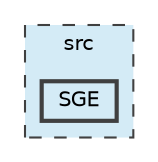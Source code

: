 digraph "src/SGE"
{
 // LATEX_PDF_SIZE
  bgcolor="transparent";
  edge [fontname=Helvetica,fontsize=10,labelfontname=Helvetica,labelfontsize=10];
  node [fontname=Helvetica,fontsize=10,shape=box,height=0.2,width=0.4];
  compound=true
  subgraph clusterdir_68267d1309a1af8e8297ef4c3efbcdba {
    graph [ bgcolor="#d4ebf6", pencolor="grey25", label="src", fontname=Helvetica,fontsize=10 style="filled,dashed", URL="dir_68267d1309a1af8e8297ef4c3efbcdba.html",tooltip=""]
  dir_dafca7420d63a6464529a0509014eb92 [label="SGE", fillcolor="#d4ebf6", color="grey25", style="filled,bold", URL="dir_dafca7420d63a6464529a0509014eb92.html",tooltip=""];
  }
}
